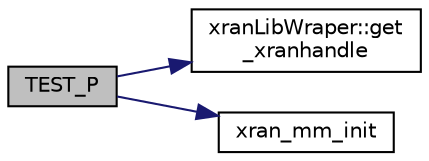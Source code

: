 digraph "TEST_P"
{
 // LATEX_PDF_SIZE
  edge [fontname="Helvetica",fontsize="10",labelfontname="Helvetica",labelfontsize="10"];
  node [fontname="Helvetica",fontsize="10",shape=record];
  rankdir="LR";
  Node1 [label="TEST_P",height=0.2,width=0.4,color="black", fillcolor="grey75", style="filled", fontcolor="black",tooltip=" "];
  Node1 -> Node2 [color="midnightblue",fontsize="10",style="solid",fontname="Helvetica"];
  Node2 [label="xranLibWraper::get\l_xranhandle",height=0.2,width=0.4,color="black", fillcolor="white", style="filled",URL="$classxran_lib_wraper.html#a2ad94e2d18c69b423d5402d7777832f1",tooltip=" "];
  Node1 -> Node3 [color="midnightblue",fontsize="10",style="solid",fontname="Helvetica"];
  Node3 [label="xran_mm_init",height=0.2,width=0.4,color="black", fillcolor="white", style="filled",URL="$xran__fh__o__du_8h.html#a999189549fd6b524b733ddd61f1f9962",tooltip=" "];
}
